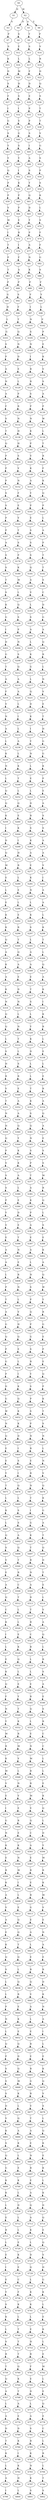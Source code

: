 strict digraph  {
	S0 -> S1 [ label = D ];
	S0 -> S2 [ label = M ];
	S1 -> S3 [ label = S ];
	S2 -> S4 [ label = D ];
	S2 -> S5 [ label = A ];
	S2 -> S6 [ label = E ];
	S3 -> S7 [ label = P ];
	S4 -> S8 [ label = S ];
	S5 -> S9 [ label = T ];
	S6 -> S10 [ label = P ];
	S7 -> S11 [ label = S ];
	S8 -> S12 [ label = E ];
	S9 -> S13 [ label = S ];
	S10 -> S14 [ label = V ];
	S11 -> S15 [ label = K ];
	S12 -> S16 [ label = L ];
	S13 -> S17 [ label = L ];
	S14 -> S18 [ label = R ];
	S15 -> S19 [ label = D ];
	S16 -> S20 [ label = M ];
	S17 -> S21 [ label = F ];
	S18 -> S22 [ label = D ];
	S19 -> S23 [ label = S ];
	S20 -> S24 [ label = H ];
	S21 -> S25 [ label = D ];
	S22 -> S26 [ label = Q ];
	S23 -> S27 [ label = F ];
	S24 -> S28 [ label = S ];
	S25 -> S29 [ label = E ];
	S26 -> S30 [ label = S ];
	S27 -> S31 [ label = I ];
	S28 -> S32 [ label = I ];
	S29 -> S33 [ label = P ];
	S30 -> S34 [ label = T ];
	S31 -> S35 [ label = G ];
	S32 -> S36 [ label = V ];
	S33 -> S37 [ label = P ];
	S34 -> S38 [ label = T ];
	S35 -> S39 [ label = S ];
	S36 -> S40 [ label = G ];
	S37 -> S41 [ label = S ];
	S38 -> S42 [ label = V ];
	S39 -> S43 [ label = Y ];
	S40 -> S44 [ label = S ];
	S41 -> S45 [ label = I ];
	S42 -> S46 [ label = G ];
	S43 -> S47 [ label = Y ];
	S44 -> S48 [ label = Y ];
	S45 -> S49 [ label = A ];
	S46 -> S50 [ label = S ];
	S47 -> S51 [ label = Q ];
	S48 -> S52 [ label = I ];
	S49 -> S53 [ label = S ];
	S50 -> S54 [ label = P ];
	S51 -> S55 [ label = P ];
	S52 -> S56 [ label = K ];
	S53 -> S57 [ label = Y ];
	S54 -> S58 [ label = S ];
	S55 -> S59 [ label = P ];
	S56 -> S60 [ label = P ];
	S57 -> S61 [ label = Q ];
	S58 -> S62 [ label = K ];
	S59 -> S63 [ label = V ];
	S60 -> S64 [ label = P ];
	S61 -> S65 [ label = D ];
	S62 -> S66 [ label = L ];
	S63 -> S67 [ label = M ];
	S64 -> S68 [ label = E ];
	S65 -> S69 [ label = Y ];
	S66 -> S70 [ label = S ];
	S67 -> S71 [ label = I ];
	S68 -> S72 [ label = R ];
	S69 -> S73 [ label = P ];
	S70 -> S74 [ label = F ];
	S71 -> S75 [ label = T ];
	S72 -> S76 [ label = I ];
	S73 -> S77 [ label = A ];
	S74 -> S78 [ label = F ];
	S75 -> S79 [ label = P ];
	S76 -> S80 [ label = F ];
	S77 -> S81 [ label = N ];
	S78 -> S82 [ label = G ];
	S79 -> S83 [ label = T ];
	S80 -> S84 [ label = A ];
	S81 -> S85 [ label = K ];
	S82 -> S86 [ label = S ];
	S83 -> S87 [ label = P ];
	S84 -> S88 [ label = P ];
	S85 -> S89 [ label = P ];
	S86 -> S90 [ label = F ];
	S87 -> S91 [ label = G ];
	S88 -> S92 [ label = S ];
	S89 -> S93 [ label = F ];
	S90 -> S94 [ label = Y ];
	S91 -> S95 [ label = H ];
	S92 -> S96 [ label = F ];
	S93 -> S97 [ label = I ];
	S94 -> S98 [ label = L ];
	S95 -> S99 [ label = L ];
	S96 -> S100 [ label = T ];
	S97 -> S101 [ label = N ];
	S98 -> S102 [ label = P ];
	S99 -> S103 [ label = G ];
	S100 -> S104 [ label = Q ];
	S101 -> S105 [ label = S ];
	S102 -> S106 [ label = P ];
	S103 -> S107 [ label = S ];
	S104 -> S108 [ label = N ];
	S105 -> S109 [ label = N ];
	S106 -> S110 [ label = E ];
	S107 -> S111 [ label = P ];
	S108 -> S112 [ label = D ];
	S109 -> S113 [ label = I ];
	S110 -> S114 [ label = K ];
	S111 -> S115 [ label = A ];
	S112 -> S116 [ label = E ];
	S113 -> S117 [ label = R ];
	S114 -> S118 [ label = V ];
	S115 -> S119 [ label = N ];
	S116 -> S120 [ label = L ];
	S117 -> S121 [ label = R ];
	S118 -> S122 [ label = S ];
	S119 -> S123 [ label = A ];
	S120 -> S124 [ label = P ];
	S121 -> S125 [ label = S ];
	S122 -> S126 [ label = A ];
	S123 -> S127 [ label = F ];
	S124 -> S128 [ label = R ];
	S125 -> S129 [ label = P ];
	S126 -> S130 [ label = P ];
	S127 -> S131 [ label = S ];
	S128 -> S132 [ label = N ];
	S129 -> S133 [ label = N ];
	S130 -> S134 [ label = W ];
	S131 -> S135 [ label = T ];
	S132 -> S136 [ label = H ];
	S133 -> S137 [ label = K ];
	S134 -> S138 [ label = L ];
	S135 -> S139 [ label = Q ];
	S136 -> S140 [ label = H ];
	S137 -> S141 [ label = P ];
	S138 -> S142 [ label = T ];
	S139 -> S143 [ label = P ];
	S140 -> S144 [ label = S ];
	S141 -> S145 [ label = V ];
	S142 -> S146 [ label = R ];
	S143 -> S147 [ label = P ];
	S144 -> S148 [ label = V ];
	S145 -> S149 [ label = K ];
	S146 -> S150 [ label = F ];
	S147 -> S151 [ label = P ];
	S148 -> S152 [ label = N ];
	S149 -> S153 [ label = A ];
	S150 -> S154 [ label = K ];
	S151 -> S155 [ label = S ];
	S152 -> S156 [ label = F ];
	S153 -> S157 [ label = Y ];
	S154 -> S158 [ label = Q ];
	S155 -> S159 [ label = S ];
	S156 -> S160 [ label = E ];
	S157 -> S161 [ label = P ];
	S158 -> S162 [ label = P ];
	S159 -> S163 [ label = P ];
	S160 -> S164 [ label = V ];
	S161 -> S165 [ label = E ];
	S162 -> S166 [ label = L ];
	S163 -> S167 [ label = P ];
	S164 -> S168 [ label = T ];
	S165 -> S169 [ label = S ];
	S166 -> S170 [ label = A ];
	S167 -> S171 [ label = A ];
	S168 -> S172 [ label = S ];
	S169 -> S173 [ label = S ];
	S170 -> S174 [ label = P ];
	S171 -> S175 [ label = S ];
	S172 -> S176 [ label = P ];
	S173 -> S177 [ label = S ];
	S174 -> S178 [ label = T ];
	S175 -> S179 [ label = S ];
	S176 -> S180 [ label = K ];
	S177 -> S181 [ label = Q ];
	S178 -> S182 [ label = T ];
	S179 -> S183 [ label = T ];
	S180 -> S184 [ label = M ];
	S181 -> S185 [ label = A ];
	S182 -> S186 [ label = S ];
	S183 -> S187 [ label = S ];
	S184 -> S188 [ label = L ];
	S185 -> S189 [ label = V ];
	S186 -> S190 [ label = C ];
	S187 -> S191 [ label = K ];
	S188 -> S192 [ label = Q ];
	S189 -> S193 [ label = L ];
	S190 -> S194 [ label = D ];
	S191 -> S195 [ label = G ];
	S192 -> S196 [ label = S ];
	S193 -> S197 [ label = S ];
	S194 -> S198 [ label = G ];
	S195 -> S199 [ label = I ];
	S196 -> S200 [ label = P ];
	S197 -> S201 [ label = A ];
	S198 -> S202 [ label = A ];
	S199 -> S203 [ label = D ];
	S200 -> S204 [ label = N ];
	S201 -> S205 [ label = L ];
	S202 -> S206 [ label = Q ];
	S203 -> S207 [ label = G ];
	S204 -> S208 [ label = S ];
	S205 -> S209 [ label = K ];
	S206 -> S210 [ label = R ];
	S207 -> S211 [ label = T ];
	S208 -> S212 [ label = Q ];
	S209 -> S213 [ label = G ];
	S210 -> S214 [ label = L ];
	S211 -> S215 [ label = A ];
	S212 -> S216 [ label = A ];
	S213 -> S217 [ label = L ];
	S214 -> S218 [ label = N ];
	S215 -> S219 [ label = F ];
	S216 -> S220 [ label = A ];
	S217 -> S221 [ label = Q ];
	S218 -> S222 [ label = V ];
	S219 -> S223 [ label = V ];
	S220 -> S224 [ label = L ];
	S221 -> S225 [ label = D ];
	S222 -> S226 [ label = E ];
	S223 -> S227 [ label = N ];
	S224 -> S228 [ label = I ];
	S225 -> S229 [ label = K ];
	S226 -> S230 [ label = T ];
	S227 -> S231 [ label = A ];
	S228 -> S232 [ label = L ];
	S229 -> S233 [ label = I ];
	S230 -> S234 [ label = H ];
	S231 -> S235 [ label = L ];
	S232 -> S236 [ label = A ];
	S233 -> S237 [ label = Y ];
	S234 -> S238 [ label = G ];
	S235 -> S239 [ label = K ];
	S236 -> S240 [ label = L ];
	S237 -> S241 [ label = N ];
	S238 -> S242 [ label = G ];
	S239 -> S243 [ label = N ];
	S240 -> S244 [ label = K ];
	S241 -> S245 [ label = L ];
	S242 -> S246 [ label = K ];
	S243 -> S247 [ label = L ];
	S244 -> S248 [ label = T ];
	S245 -> S249 [ label = E ];
	S246 -> S250 [ label = P ];
	S247 -> S251 [ label = Q ];
	S248 -> S252 [ label = L ];
	S249 -> S253 [ label = L ];
	S250 -> S254 [ label = E ];
	S251 -> S255 [ label = Q ];
	S252 -> S256 [ label = Q ];
	S253 -> S257 [ label = D ];
	S254 -> S258 [ label = A ];
	S255 -> S259 [ label = K ];
	S256 -> S260 [ label = E ];
	S257 -> S261 [ label = R ];
	S258 -> S262 [ label = S ];
	S259 -> S263 [ label = I ];
	S260 -> S264 [ label = K ];
	S261 -> S265 [ label = S ];
	S262 -> S266 [ label = S ];
	S263 -> S267 [ label = D ];
	S264 -> S268 [ label = I ];
	S265 -> S269 [ label = K ];
	S266 -> S270 [ label = A ];
	S267 -> S271 [ label = Q ];
	S268 -> S272 [ label = H ];
	S269 -> S273 [ label = A ];
	S270 -> S274 [ label = A ];
	S271 -> S275 [ label = M ];
	S272 -> S276 [ label = R ];
	S273 -> S277 [ label = E ];
	S274 -> S278 [ label = V ];
	S275 -> S279 [ label = E ];
	S276 -> S280 [ label = L ];
	S277 -> S281 [ label = K ];
	S278 -> S282 [ label = I ];
	S279 -> S283 [ label = L ];
	S280 -> S284 [ label = E ];
	S281 -> S285 [ label = N ];
	S282 -> S286 [ label = A ];
	S283 -> S287 [ label = E ];
	S284 -> S288 [ label = L ];
	S285 -> S289 [ label = L ];
	S286 -> S290 [ label = A ];
	S287 -> S291 [ label = K ];
	S288 -> S292 [ label = E ];
	S289 -> S293 [ label = K ];
	S290 -> S294 [ label = L ];
	S291 -> S295 [ label = K ];
	S292 -> S296 [ label = R ];
	S293 -> S297 [ label = S ];
	S294 -> S298 [ label = K ];
	S295 -> S299 [ label = Q ];
	S296 -> S300 [ label = T ];
	S297 -> S301 [ label = L ];
	S298 -> S302 [ label = T ];
	S299 -> S303 [ label = A ];
	S300 -> S304 [ label = Q ];
	S301 -> S305 [ label = A ];
	S302 -> S306 [ label = L ];
	S303 -> S307 [ label = K ];
	S304 -> S308 [ label = A ];
	S305 -> S309 [ label = A ];
	S306 -> S310 [ label = Q ];
	S307 -> S311 [ label = A ];
	S308 -> S312 [ label = E ];
	S309 -> S313 [ label = E ];
	S310 -> S314 [ label = A ];
	S311 -> S315 [ label = K ];
	S312 -> S316 [ label = D ];
	S313 -> S317 [ label = T ];
	S314 -> S318 [ label = K ];
	S315 -> S319 [ label = N ];
	S316 -> S320 [ label = N ];
	S317 -> S321 [ label = S ];
	S318 -> S322 [ label = I ];
	S319 -> S323 [ label = Q ];
	S320 -> S324 [ label = L ];
	S321 -> S325 [ label = L ];
	S322 -> S326 [ label = K ];
	S323 -> S327 [ label = Q ];
	S324 -> S328 [ label = N ];
	S325 -> S329 [ label = Y ];
	S326 -> S330 [ label = R ];
	S327 -> S331 [ label = L ];
	S328 -> S332 [ label = T ];
	S329 -> S333 [ label = K ];
	S330 -> S334 [ label = L ];
	S331 -> S335 [ label = S ];
	S332 -> S336 [ label = L ];
	S333 -> S337 [ label = D ];
	S334 -> S338 [ label = E ];
	S335 -> S339 [ label = H ];
	S336 -> S340 [ label = S ];
	S337 -> S341 [ label = L ];
	S338 -> S342 [ label = L ];
	S339 -> S343 [ label = R ];
	S340 -> S344 [ label = R ];
	S341 -> S345 [ label = L ];
	S342 -> S346 [ label = E ];
	S343 -> S347 [ label = V ];
	S344 -> S348 [ label = E ];
	S345 -> S349 [ label = T ];
	S346 -> S350 [ label = R ];
	S347 -> S351 [ label = T ];
	S348 -> S352 [ label = A ];
	S349 -> S353 [ label = K ];
	S350 -> S354 [ label = A ];
	S351 -> S355 [ label = N ];
	S352 -> S356 [ label = A ];
	S353 -> S357 [ label = S ];
	S354 -> S358 [ label = Q ];
	S355 -> S359 [ label = H ];
	S356 -> S360 [ label = Q ];
	S357 -> S361 [ label = Q ];
	S358 -> S362 [ label = A ];
	S359 -> S363 [ label = Q ];
	S360 -> S364 [ label = Y ];
	S361 -> S365 [ label = N ];
	S362 -> S366 [ label = E ];
	S363 -> S367 [ label = P ];
	S364 -> S368 [ label = K ];
	S365 -> S369 [ label = S ];
	S366 -> S370 [ label = S ];
	S367 -> S371 [ label = V ];
	S368 -> S372 [ label = K ];
	S369 -> S373 [ label = P ];
	S370 -> S374 [ label = S ];
	S371 -> S375 [ label = S ];
	S372 -> S376 [ label = A ];
	S373 -> S377 [ label = T ];
	S374 -> S378 [ label = M ];
	S375 -> S379 [ label = S ];
	S376 -> S380 [ label = L ];
	S377 -> S381 [ label = A ];
	S378 -> S382 [ label = R ];
	S379 -> S383 [ label = P ];
	S380 -> S384 [ label = E ];
	S381 -> S385 [ label = K ];
	S382 -> S386 [ label = Q ];
	S383 -> S387 [ label = Y ];
	S384 -> S388 [ label = D ];
	S385 -> S389 [ label = P ];
	S386 -> S390 [ label = L ];
	S387 -> S391 [ label = V ];
	S388 -> S392 [ label = E ];
	S389 -> S393 [ label = A ];
	S390 -> S394 [ label = S ];
	S391 -> S395 [ label = E ];
	S392 -> S396 [ label = T ];
	S393 -> S397 [ label = E ];
	S394 -> S398 [ label = E ];
	S395 -> S399 [ label = A ];
	S396 -> S400 [ label = N ];
	S397 -> S401 [ label = A ];
	S398 -> S402 [ label = K ];
	S399 -> S403 [ label = A ];
	S400 -> S404 [ label = E ];
	S401 -> S405 [ label = L ];
	S402 -> S406 [ label = A ];
	S403 -> S407 [ label = L ];
	S404 -> S408 [ label = R ];
	S405 -> S409 [ label = H ];
	S406 -> S410 [ label = Q ];
	S407 -> S411 [ label = P ];
	S408 -> S412 [ label = N ];
	S409 -> S413 [ label = S ];
	S410 -> S414 [ label = W ];
	S411 -> S415 [ label = T ];
	S412 -> S416 [ label = L ];
	S413 -> S417 [ label = P ];
	S414 -> S418 [ label = Y ];
	S415 -> S419 [ label = A ];
	S416 -> S420 [ label = V ];
	S417 -> S421 [ label = Q ];
	S418 -> S422 [ label = R ];
	S419 -> S423 [ label = G ];
	S420 -> S424 [ label = H ];
	S421 -> S425 [ label = P ];
	S422 -> S426 [ label = G ];
	S423 -> S427 [ label = Q ];
	S424 -> S428 [ label = Q ];
	S425 -> S429 [ label = G ];
	S426 -> S430 [ label = E ];
	S427 -> S431 [ label = P ];
	S428 -> S432 [ label = E ];
	S429 -> S433 [ label = S ];
	S430 -> S434 [ label = P ];
	S431 -> S435 [ label = G ];
	S432 -> S436 [ label = L ];
	S433 -> S437 [ label = R ];
	S434 -> S438 [ label = E ];
	S435 -> S439 [ label = P ];
	S436 -> S440 [ label = I ];
	S437 -> S441 [ label = Y ];
	S438 -> S442 [ label = Q ];
	S439 -> S443 [ label = D ];
	S440 -> S444 [ label = K ];
	S441 -> S445 [ label = S ];
	S442 -> S446 [ label = P ];
	S443 -> S447 [ label = G ];
	S444 -> S448 [ label = Q ];
	S445 -> S449 [ label = P ];
	S446 -> S450 [ label = K ];
	S447 -> S451 [ label = W ];
	S448 -> S452 [ label = K ];
	S449 -> S453 [ label = S ];
	S450 -> S454 [ label = T ];
	S451 -> S455 [ label = N ];
	S452 -> S456 [ label = K ];
	S453 -> S457 [ label = P ];
	S454 -> S458 [ label = S ];
	S455 -> S459 [ label = Q ];
	S456 -> S460 [ label = D ];
	S457 -> S461 [ label = N ];
	S458 -> S462 [ label = N ];
	S459 -> S463 [ label = E ];
	S460 -> S464 [ label = I ];
	S461 -> S465 [ label = R ];
	S462 -> S466 [ label = L ];
	S463 -> S467 [ label = E ];
	S464 -> S468 [ label = S ];
	S465 -> S469 [ label = E ];
	S466 -> S470 [ label = N ];
	S467 -> S471 [ label = Y ];
	S468 -> S472 [ label = I ];
	S469 -> S473 [ label = R ];
	S470 -> S474 [ label = V ];
	S471 -> S475 [ label = T ];
	S472 -> S476 [ label = Q ];
	S473 -> S477 [ label = N ];
	S474 -> S478 [ label = Q ];
	S475 -> S479 [ label = L ];
	S476 -> S480 [ label = L ];
	S477 -> S481 [ label = T ];
	S478 -> S482 [ label = K ];
	S479 -> S483 [ label = K ];
	S480 -> S484 [ label = S ];
	S481 -> S485 [ label = I ];
	S482 -> S486 [ label = G ];
	S483 -> S487 [ label = L ];
	S484 -> S488 [ label = S ];
	S485 -> S489 [ label = G ];
	S486 -> S490 [ label = A ];
	S487 -> S491 [ label = Q ];
	S488 -> S492 [ label = A ];
	S489 -> S493 [ label = K ];
	S490 -> S494 [ label = T ];
	S491 -> S495 [ label = S ];
	S492 -> S496 [ label = Q ];
	S493 -> S497 [ label = T ];
	S494 -> S498 [ label = Q ];
	S495 -> S499 [ label = V ];
	S496 -> S500 [ label = T ];
	S497 -> S501 [ label = R ];
	S498 -> S502 [ label = D ];
	S499 -> S503 [ label = E ];
	S500 -> S504 [ label = R ];
	S501 -> S505 [ label = N ];
	S502 -> S506 [ label = T ];
	S503 -> S507 [ label = A ];
	S504 -> S508 [ label = C ];
	S505 -> S509 [ label = A ];
	S506 -> S510 [ label = E ];
	S507 -> S511 [ label = Q ];
	S508 -> S512 [ label = T ];
	S509 -> S513 [ label = D ];
	S510 -> S514 [ label = L ];
	S511 -> S515 [ label = C ];
	S512 -> S516 [ label = L ];
	S513 -> S517 [ label = T ];
	S514 -> S518 [ label = V ];
	S515 -> S519 [ label = K ];
	S516 -> S520 [ label = L ];
	S517 -> S521 [ label = R ];
	S518 -> S522 [ label = A ];
	S519 -> S523 [ label = I ];
	S520 -> S524 [ label = E ];
	S521 -> S525 [ label = C ];
	S522 -> S526 [ label = Q ];
	S523 -> S527 [ label = L ];
	S524 -> S528 [ label = K ];
	S525 -> S529 [ label = R ];
	S526 -> S530 [ label = L ];
	S527 -> S531 [ label = E ];
	S528 -> S532 [ label = Q ];
	S529 -> S533 [ label = L ];
	S530 -> S534 [ label = R ];
	S531 -> S535 [ label = K ];
	S532 -> S536 [ label = L ];
	S533 -> S537 [ label = L ];
	S534 -> S538 [ label = S ];
	S535 -> S539 [ label = Q ];
	S536 -> S540 [ label = E ];
	S537 -> S541 [ label = E ];
	S538 -> S542 [ label = A ];
	S539 -> S543 [ label = F ];
	S540 -> S544 [ label = Y ];
	S541 -> S545 [ label = R ];
	S542 -> S546 [ label = E ];
	S543 -> S547 [ label = N ];
	S544 -> S548 [ label = T ];
	S545 -> S549 [ label = Q ];
	S546 -> S550 [ label = S ];
	S547 -> S551 [ label = Y ];
	S548 -> S552 [ label = K ];
	S549 -> S553 [ label = L ];
	S550 -> S554 [ label = R ];
	S551 -> S555 [ label = M ];
	S552 -> S556 [ label = R ];
	S553 -> S557 [ label = E ];
	S554 -> S558 [ label = C ];
	S555 -> S559 [ label = R ];
	S556 -> S560 [ label = M ];
	S557 -> S561 [ label = N ];
	S558 -> S562 [ label = C ];
	S559 -> S563 [ label = K ];
	S560 -> S564 [ label = V ];
	S561 -> S565 [ label = M ];
	S562 -> S566 [ label = L ];
	S563 -> S567 [ label = M ];
	S564 -> S568 [ label = L ];
	S565 -> S569 [ label = R ];
	S566 -> S570 [ label = L ];
	S567 -> S571 [ label = V ];
	S568 -> S572 [ label = N ];
	S569 -> S573 [ label = R ];
	S570 -> S574 [ label = E ];
	S571 -> S575 [ label = E ];
	S572 -> S576 [ label = V ];
	S573 -> S577 [ label = M ];
	S574 -> S578 [ label = K ];
	S575 -> S579 [ label = I ];
	S576 -> S580 [ label = E ];
	S577 -> S581 [ label = V ];
	S578 -> S582 [ label = Q ];
	S579 -> S583 [ label = G ];
	S580 -> S584 [ label = R ];
	S581 -> S585 [ label = Q ];
	S582 -> S586 [ label = L ];
	S583 -> S587 [ label = N ];
	S584 -> S588 [ label = E ];
	S585 -> S589 [ label = C ];
	S586 -> S590 [ label = D ];
	S587 -> S591 [ label = K ];
	S588 -> S592 [ label = K ];
	S589 -> S593 [ label = A ];
	S590 -> S594 [ label = Y ];
	S591 -> S595 [ label = E ];
	S592 -> S596 [ label = N ];
	S593 -> S597 [ label = E ];
	S594 -> S598 [ label = M ];
	S595 -> S599 [ label = R ];
	S596 -> S600 [ label = M ];
	S597 -> S601 [ label = R ];
	S598 -> S602 [ label = R ];
	S599 -> S603 [ label = K ];
	S600 -> S604 [ label = I ];
	S601 -> S605 [ label = E ];
	S602 -> S606 [ label = K ];
	S603 -> S607 [ label = A ];
	S604 -> S608 [ label = L ];
	S605 -> S609 [ label = R ];
	S606 -> S610 [ label = M ];
	S607 -> S611 [ label = V ];
	S608 -> S612 [ label = E ];
	S609 -> S613 [ label = G ];
	S610 -> S614 [ label = V ];
	S611 -> S615 [ label = A ];
	S612 -> S616 [ label = Q ];
	S613 -> S617 [ label = E ];
	S614 -> S618 [ label = E ];
	S615 -> S619 [ label = E ];
	S616 -> S620 [ label = Q ];
	S617 -> S621 [ label = A ];
	S618 -> S622 [ label = N ];
	S619 -> S623 [ label = K ];
	S620 -> S624 [ label = T ];
	S621 -> S625 [ label = L ];
	S622 -> S626 [ label = A ];
	S623 -> S627 [ label = Q ];
	S624 -> S628 [ label = Q ];
	S625 -> S629 [ label = E ];
	S626 -> S630 [ label = E ];
	S627 -> S631 [ label = S ];
	S628 -> S632 [ label = L ];
	S629 -> S633 [ label = R ];
	S630 -> S634 [ label = R ];
	S631 -> S635 [ label = L ];
	S632 -> S636 [ label = Q ];
	S633 -> S637 [ label = Q ];
	S634 -> S638 [ label = D ];
	S635 -> S639 [ label = L ];
	S636 -> S640 [ label = R ];
	S637 -> S641 [ label = V ];
	S638 -> S642 [ label = K ];
	S639 -> S643 [ label = P ];
	S640 -> S644 [ label = E ];
	S641 -> S645 [ label = A ];
	S642 -> S646 [ label = N ];
	S643 -> S647 [ label = N ];
	S644 -> S648 [ label = K ];
	S645 -> S649 [ label = L ];
	S646 -> S650 [ label = A ];
	S647 -> S651 [ label = L ];
	S648 -> S652 [ label = E ];
	S649 -> S653 [ label = E ];
	S650 -> S654 [ label = I ];
	S651 -> S655 [ label = Q ];
	S652 -> S656 [ label = Q ];
	S653 -> S657 [ label = R ];
	S654 -> S658 [ label = L ];
	S655 -> S659 [ label = P ];
	S656 -> S660 [ label = D ];
	S657 -> S661 [ label = E ];
	S658 -> S662 [ label = E ];
	S659 -> S663 [ label = S ];
	S660 -> S664 [ label = Q ];
	S661 -> S665 [ label = R ];
	S662 -> S666 [ label = K ];
	S663 -> S667 [ label = S ];
	S664 -> S668 [ label = M ];
	S665 -> S669 [ label = G ];
	S666 -> S670 [ label = Q ];
	S667 -> S671 [ label = S ];
	S668 -> S672 [ label = K ];
	S669 -> S673 [ label = R ];
	S670 -> S674 [ label = V ];
	S671 -> S675 [ label = D ];
	S672 -> S676 [ label = L ];
	S673 -> S677 [ label = V ];
	S674 -> S678 [ label = S ];
	S675 -> S679 [ label = V ];
	S676 -> S680 [ label = Q ];
	S677 -> S681 [ label = T ];
	S678 -> S682 [ label = L ];
	S679 -> S683 [ label = K ];
	S680 -> S684 [ label = A ];
	S681 -> S685 [ label = A ];
	S682 -> S686 [ label = Q ];
	S683 -> S687 [ label = S ];
	S684 -> S688 [ label = K ];
	S685 -> S689 [ label = E ];
	S686 -> S690 [ label = K ];
	S687 -> S691 [ label = Q ];
	S688 -> S692 [ label = L ];
	S689 -> S693 [ label = N ];
	S690 -> S694 [ label = E ];
	S691 -> S695 [ label = G ];
	S692 -> S696 [ label = E ];
	S693 -> S697 [ label = R ];
	S694 -> S698 [ label = K ];
	S695 -> S699 [ label = K ];
	S696 -> S700 [ label = K ];
	S697 -> S701 [ label = E ];
	S698 -> S702 [ label = L ];
	S699 -> S703 [ label = K ];
	S700 -> S704 [ label = L ];
	S701 -> S705 [ label = A ];
	S702 -> S706 [ label = K ];
	S703 -> S707 [ label = L ];
	S704 -> S708 [ label = D ];
	S705 -> S709 [ label = Q ];
	S706 -> S710 [ label = D ];
	S707 -> S711 [ label = E ];
	S708 -> S712 [ label = L ];
	S709 -> S713 [ label = A ];
	S710 -> S714 [ label = Q ];
	S711 -> S715 [ label = R ];
	S712 -> S716 [ label = L ];
	S713 -> S717 [ label = K ];
	S714 -> S718 [ label = E ];
	S715 -> S719 [ label = L ];
	S716 -> S720 [ label = E ];
	S717 -> S721 [ label = L ];
	S718 -> S722 [ label = Q ];
	S719 -> S723 [ label = E ];
	S720 -> S724 [ label = K ];
	S721 -> S725 [ label = D ];
	S722 -> S726 [ label = V ];
	S723 -> S727 [ label = I ];
	S724 -> S728 [ label = E ];
	S725 -> S729 [ label = Q ];
	S726 -> S730 [ label = H ];
	S727 -> S731 [ label = E ];
	S728 -> S732 [ label = C ];
	S729 -> S733 [ label = L ];
	S730 -> S734 [ label = G ];
	S731 -> S735 [ label = Y ];
	S732 -> S736 [ label = F ];
	S733 -> S737 [ label = K ];
	S734 -> S738 [ label = K ];
	S735 -> S739 [ label = S ];
	S736 -> S740 [ label = K ];
	S737 -> S741 [ label = K ];
	S738 -> S742 [ label = L ];
	S739 -> S743 [ label = K ];
	S740 -> S744 [ label = L ];
	S741 -> S745 [ label = L ];
	S742 -> S746 [ label = E ];
	S743 -> S747 [ label = L ];
	S744 -> S748 [ label = T ];
	S745 -> S749 [ label = E ];
	S746 -> S750 [ label = K ];
	S747 -> S751 [ label = S ];
	S748 -> S752 [ label = T ];
	S749 -> S753 [ label = H ];
	S750 -> S754 [ label = L ];
	S751 -> S755 [ label = R ];
	S752 -> S756 [ label = T ];
	S753 -> S757 [ label = R ];
	S754 -> S758 [ label = E ];
	S755 -> S759 [ label = T ];
	S756 -> S760 [ label = Q ];
	S757 -> S761 [ label = F ];
	S758 -> S762 [ label = M ];
	S759 -> S763 [ label = Q ];
	S760 -> S764 [ label = K ];
	S761 -> S765 [ label = E ];
	S762 -> S766 [ label = L ];
	S763 -> S767 [ label = A ];
	S764 -> S768 [ label = T ];
	S765 -> S769 [ label = D ];
	S766 -> S770 [ label = E ];
	S767 -> S771 [ label = L ];
	S768 -> S772 [ label = A ];
	S769 -> S773 [ label = L ];
	S770 -> S774 [ label = Q ];
	S771 -> S775 [ label = A ];
	S772 -> S776 [ label = E ];
	S773 -> S777 [ label = A ];
	S774 -> S778 [ label = E ];
	S775 -> S779 [ label = D ];
	S776 -> S780 [ label = D ];
	S777 -> S781 [ label = S ];
	S778 -> S782 [ label = C ];
	S779 -> S783 [ label = T ];
	S780 -> S784 [ label = K ];
	S781 -> S785 [ label = R ];
	S782 -> S786 [ label = L ];
	S783 -> S787 [ label = K ];
	S784 -> S788 [ label = I ];
	S785 -> S789 [ label = K ];
	S786 -> S790 [ label = R ];
	S787 -> S791 [ label = L ];
	S788 -> S792 [ label = K ];
	S789 -> S793 [ label = N ];
	S790 -> S794 [ label = L ];
	S791 -> S795 [ label = A ];
	S792 -> S796 [ label = H ];
	S793 -> S797 [ label = K ];
	S794 -> S798 [ label = T ];
	S795 -> S799 [ label = I ];
	S796 -> S800 [ label = L ];
	S797 -> S801 [ label = S ];
	S798 -> S802 [ label = S ];
}

